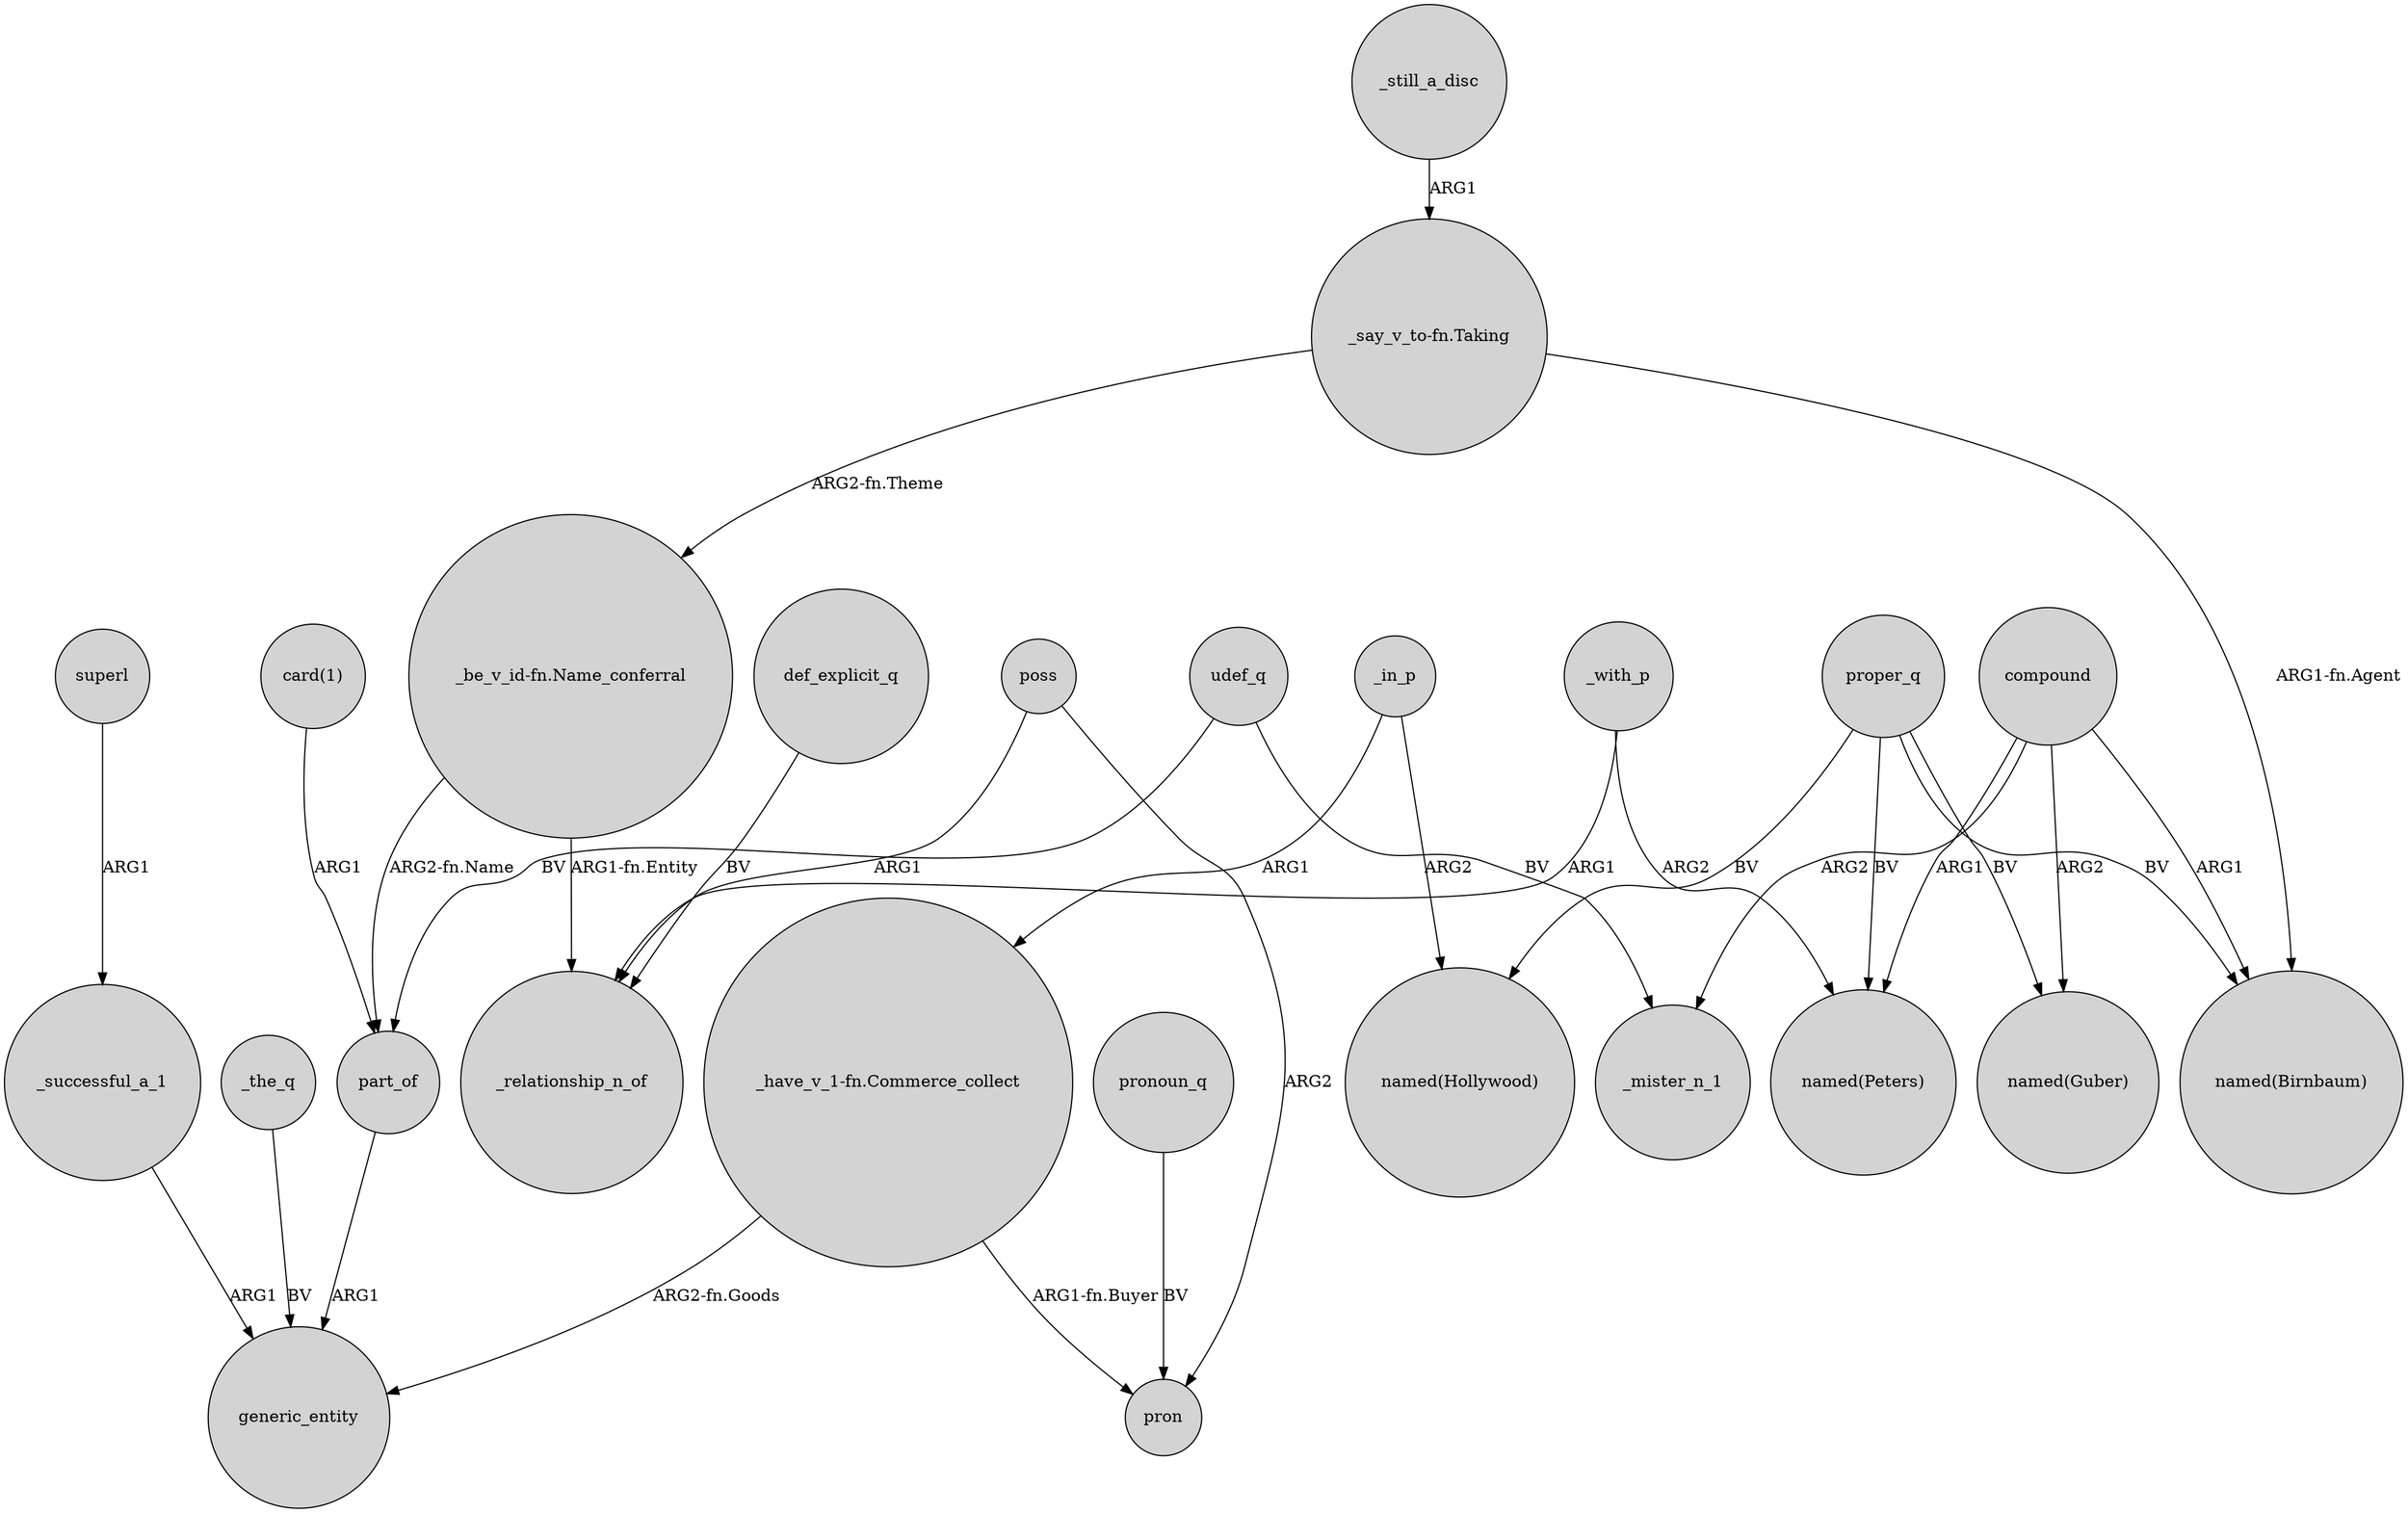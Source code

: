 digraph {
	node [shape=circle style=filled]
	superl -> _successful_a_1 [label=ARG1]
	compound -> _mister_n_1 [label=ARG2]
	"_say_v_to-fn.Taking" -> "_be_v_id-fn.Name_conferral" [label="ARG2-fn.Theme"]
	compound -> "named(Peters)" [label=ARG1]
	proper_q -> "named(Hollywood)" [label=BV]
	udef_q -> part_of [label=BV]
	proper_q -> "named(Peters)" [label=BV]
	compound -> "named(Guber)" [label=ARG2]
	"_have_v_1-fn.Commerce_collect" -> pron [label="ARG1-fn.Buyer"]
	udef_q -> _mister_n_1 [label=BV]
	_with_p -> _relationship_n_of [label=ARG1]
	"card(1)" -> part_of [label=ARG1]
	"_have_v_1-fn.Commerce_collect" -> generic_entity [label="ARG2-fn.Goods"]
	pronoun_q -> pron [label=BV]
	"_be_v_id-fn.Name_conferral" -> part_of [label="ARG2-fn.Name"]
	poss -> pron [label=ARG2]
	"_say_v_to-fn.Taking" -> "named(Birnbaum)" [label="ARG1-fn.Agent"]
	compound -> "named(Birnbaum)" [label=ARG1]
	"_be_v_id-fn.Name_conferral" -> _relationship_n_of [label="ARG1-fn.Entity"]
	_the_q -> generic_entity [label=BV]
	_successful_a_1 -> generic_entity [label=ARG1]
	proper_q -> "named(Birnbaum)" [label=BV]
	_with_p -> "named(Peters)" [label=ARG2]
	_still_a_disc -> "_say_v_to-fn.Taking" [label=ARG1]
	proper_q -> "named(Guber)" [label=BV]
	_in_p -> "named(Hollywood)" [label=ARG2]
	def_explicit_q -> _relationship_n_of [label=BV]
	poss -> _relationship_n_of [label=ARG1]
	part_of -> generic_entity [label=ARG1]
	_in_p -> "_have_v_1-fn.Commerce_collect" [label=ARG1]
}
